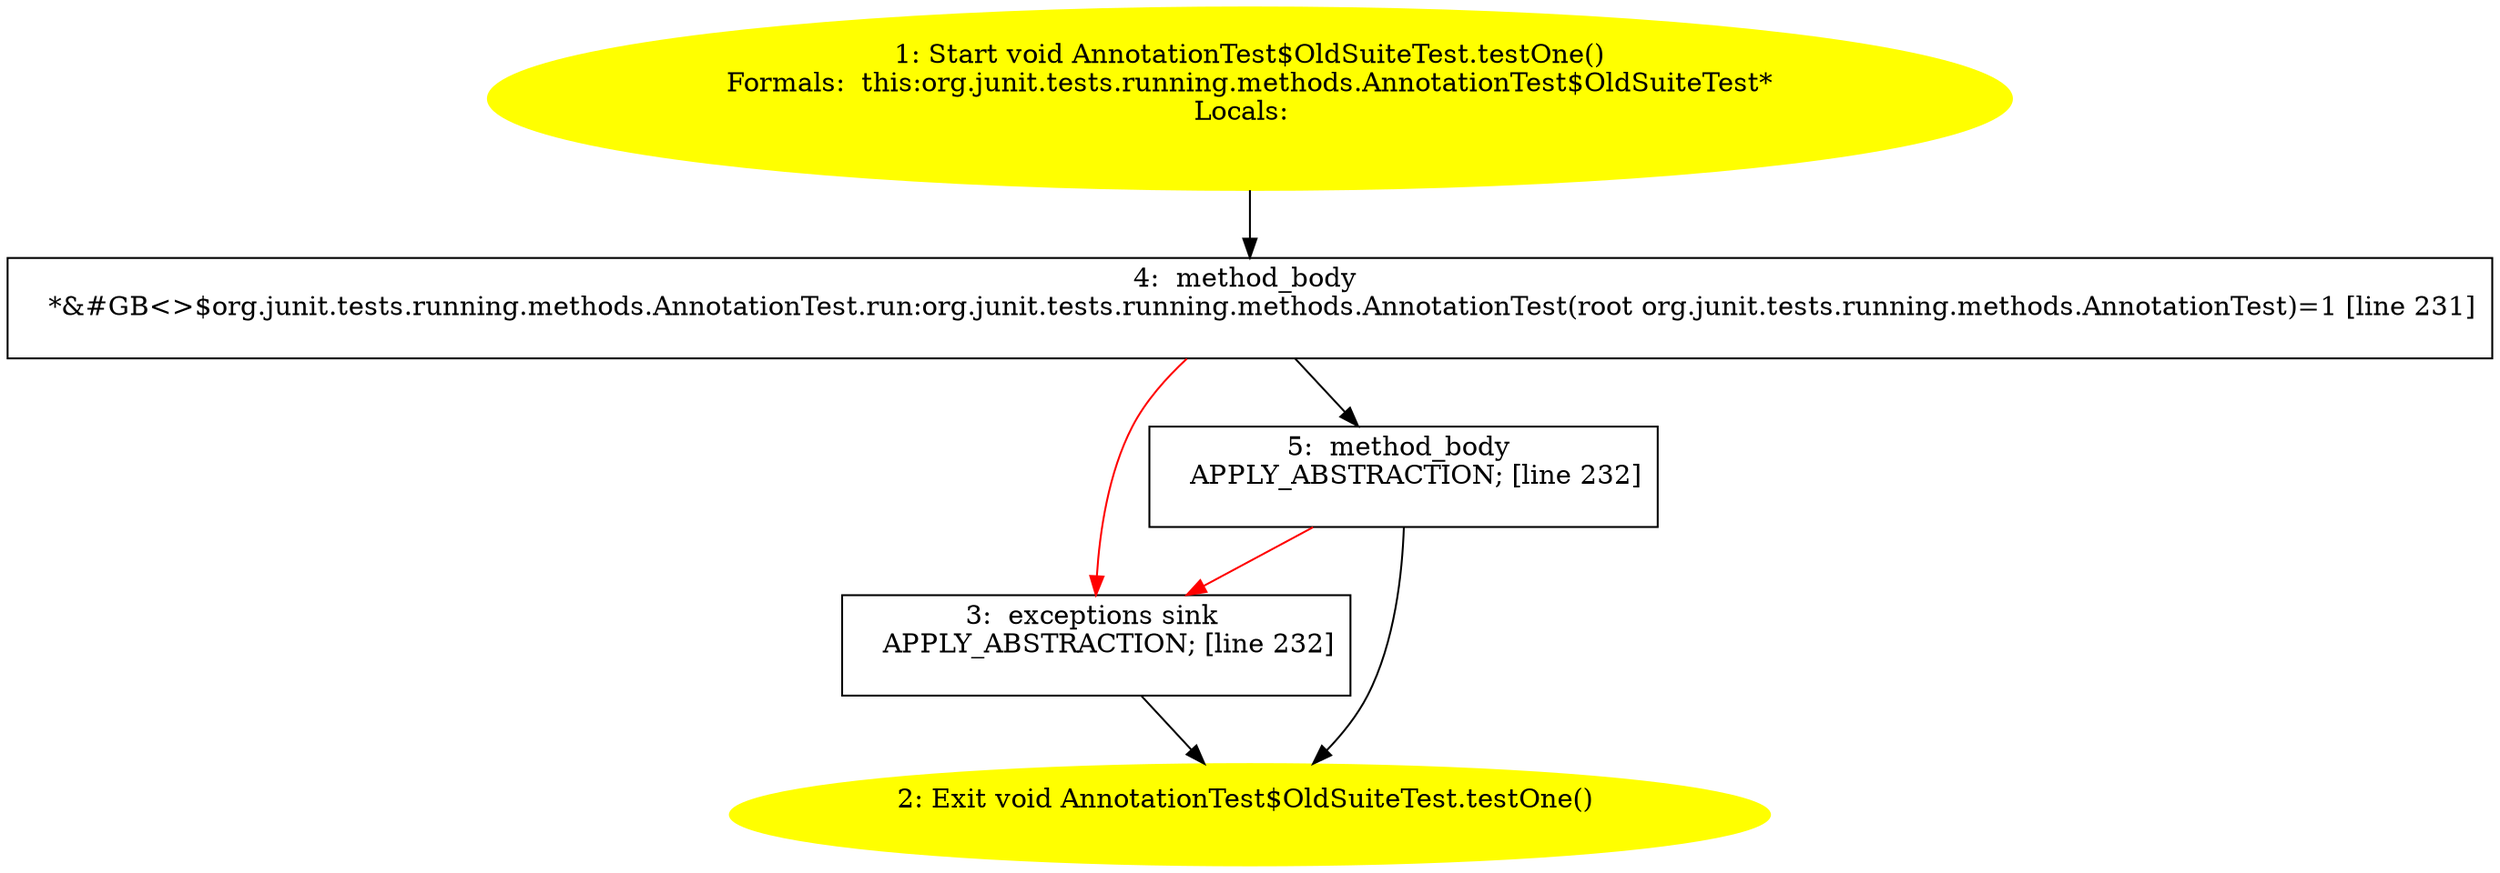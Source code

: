 /* @generated */
digraph cfg {
"org.junit.tests.running.methods.AnnotationTest$OldSuiteTest.testOne():void.ad5695aa11aa565850c89b2b9f523e53_1" [label="1: Start void AnnotationTest$OldSuiteTest.testOne()\nFormals:  this:org.junit.tests.running.methods.AnnotationTest$OldSuiteTest*\nLocals:  \n  " color=yellow style=filled]
	

	 "org.junit.tests.running.methods.AnnotationTest$OldSuiteTest.testOne():void.ad5695aa11aa565850c89b2b9f523e53_1" -> "org.junit.tests.running.methods.AnnotationTest$OldSuiteTest.testOne():void.ad5695aa11aa565850c89b2b9f523e53_4" ;
"org.junit.tests.running.methods.AnnotationTest$OldSuiteTest.testOne():void.ad5695aa11aa565850c89b2b9f523e53_2" [label="2: Exit void AnnotationTest$OldSuiteTest.testOne() \n  " color=yellow style=filled]
	

"org.junit.tests.running.methods.AnnotationTest$OldSuiteTest.testOne():void.ad5695aa11aa565850c89b2b9f523e53_3" [label="3:  exceptions sink \n   APPLY_ABSTRACTION; [line 232]\n " shape="box"]
	

	 "org.junit.tests.running.methods.AnnotationTest$OldSuiteTest.testOne():void.ad5695aa11aa565850c89b2b9f523e53_3" -> "org.junit.tests.running.methods.AnnotationTest$OldSuiteTest.testOne():void.ad5695aa11aa565850c89b2b9f523e53_2" ;
"org.junit.tests.running.methods.AnnotationTest$OldSuiteTest.testOne():void.ad5695aa11aa565850c89b2b9f523e53_4" [label="4:  method_body \n   *&#GB<>$org.junit.tests.running.methods.AnnotationTest.run:org.junit.tests.running.methods.AnnotationTest(root org.junit.tests.running.methods.AnnotationTest)=1 [line 231]\n " shape="box"]
	

	 "org.junit.tests.running.methods.AnnotationTest$OldSuiteTest.testOne():void.ad5695aa11aa565850c89b2b9f523e53_4" -> "org.junit.tests.running.methods.AnnotationTest$OldSuiteTest.testOne():void.ad5695aa11aa565850c89b2b9f523e53_5" ;
	 "org.junit.tests.running.methods.AnnotationTest$OldSuiteTest.testOne():void.ad5695aa11aa565850c89b2b9f523e53_4" -> "org.junit.tests.running.methods.AnnotationTest$OldSuiteTest.testOne():void.ad5695aa11aa565850c89b2b9f523e53_3" [color="red" ];
"org.junit.tests.running.methods.AnnotationTest$OldSuiteTest.testOne():void.ad5695aa11aa565850c89b2b9f523e53_5" [label="5:  method_body \n   APPLY_ABSTRACTION; [line 232]\n " shape="box"]
	

	 "org.junit.tests.running.methods.AnnotationTest$OldSuiteTest.testOne():void.ad5695aa11aa565850c89b2b9f523e53_5" -> "org.junit.tests.running.methods.AnnotationTest$OldSuiteTest.testOne():void.ad5695aa11aa565850c89b2b9f523e53_2" ;
	 "org.junit.tests.running.methods.AnnotationTest$OldSuiteTest.testOne():void.ad5695aa11aa565850c89b2b9f523e53_5" -> "org.junit.tests.running.methods.AnnotationTest$OldSuiteTest.testOne():void.ad5695aa11aa565850c89b2b9f523e53_3" [color="red" ];
}
